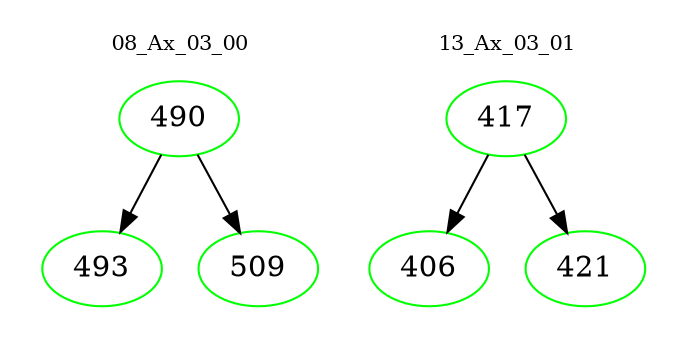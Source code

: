 digraph{
subgraph cluster_0 {
color = white
label = "08_Ax_03_00";
fontsize=10;
T0_490 [label="490", color="green"]
T0_490 -> T0_493 [color="black"]
T0_493 [label="493", color="green"]
T0_490 -> T0_509 [color="black"]
T0_509 [label="509", color="green"]
}
subgraph cluster_1 {
color = white
label = "13_Ax_03_01";
fontsize=10;
T1_417 [label="417", color="green"]
T1_417 -> T1_406 [color="black"]
T1_406 [label="406", color="green"]
T1_417 -> T1_421 [color="black"]
T1_421 [label="421", color="green"]
}
}
